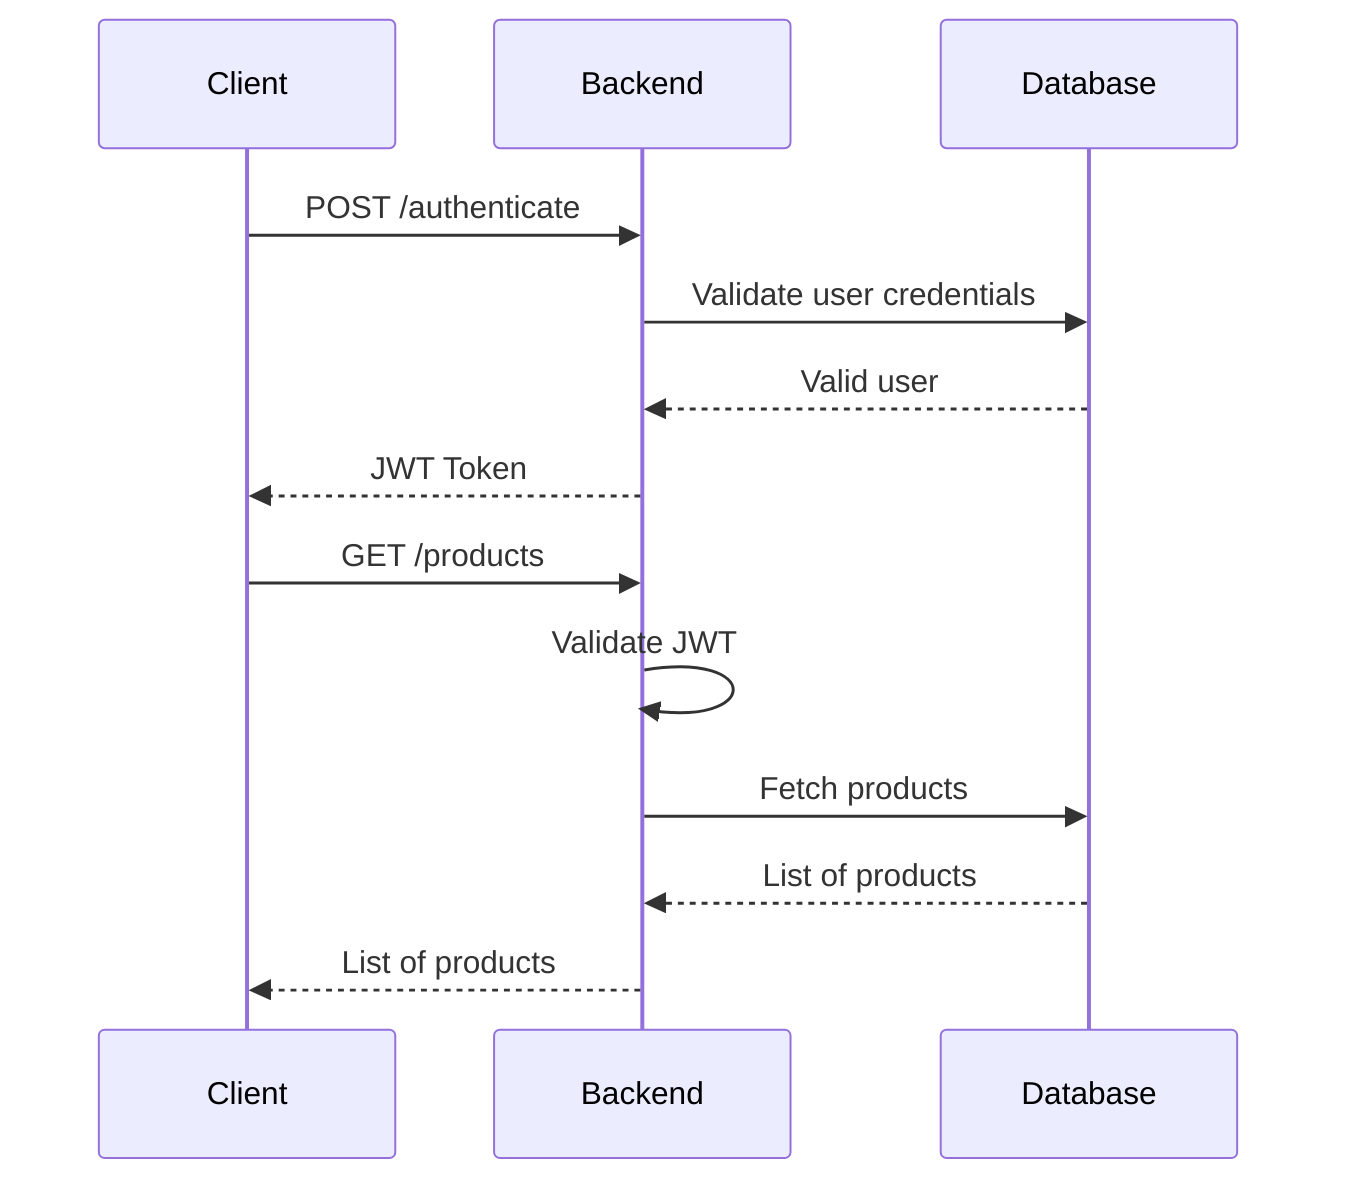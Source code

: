 sequenceDiagram
    participant Client
    participant Backend
    participant Database

    Client->>Backend: POST /authenticate
    Backend->>Database: Validate user credentials
    Database-->>Backend: Valid user
    Backend-->>Client: JWT Token

    Client->>Backend: GET /products
    Backend->>Backend: Validate JWT
    Backend->>Database: Fetch products
    Database-->>Backend: List of products
    Backend-->>Client: List of products